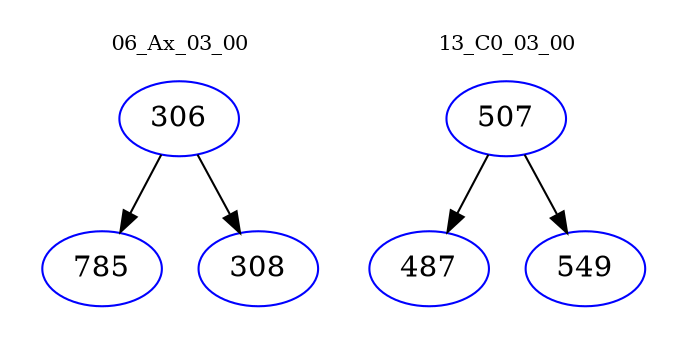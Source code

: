 digraph{
subgraph cluster_0 {
color = white
label = "06_Ax_03_00";
fontsize=10;
T0_306 [label="306", color="blue"]
T0_306 -> T0_785 [color="black"]
T0_785 [label="785", color="blue"]
T0_306 -> T0_308 [color="black"]
T0_308 [label="308", color="blue"]
}
subgraph cluster_1 {
color = white
label = "13_C0_03_00";
fontsize=10;
T1_507 [label="507", color="blue"]
T1_507 -> T1_487 [color="black"]
T1_487 [label="487", color="blue"]
T1_507 -> T1_549 [color="black"]
T1_549 [label="549", color="blue"]
}
}
